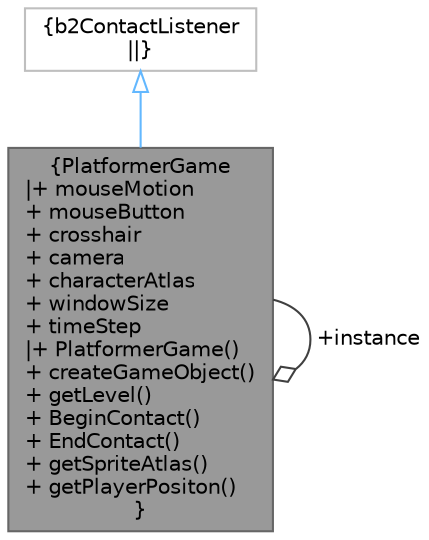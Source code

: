 digraph "PlatformerGame"
{
 // LATEX_PDF_SIZE
  bgcolor="transparent";
  edge [fontname=Helvetica,fontsize=10,labelfontname=Helvetica,labelfontsize=10];
  node [fontname=Helvetica,fontsize=10,shape=box,height=0.2,width=0.4];
  Node1 [label="{PlatformerGame\n|+ mouseMotion\l+ mouseButton\l+ crosshair\l+ camera\l+ characterAtlas\l+ windowSize\l+ timeStep\l|+ PlatformerGame()\l+ createGameObject()\l+ getLevel()\l+ BeginContact()\l+ EndContact()\l+ getSpriteAtlas()\l+ getPlayerPositon()\l}",height=0.2,width=0.4,color="gray40", fillcolor="grey60", style="filled", fontcolor="black",tooltip=" "];
  Node2 -> Node1 [dir="back",color="steelblue1",style="solid",arrowtail="onormal"];
  Node2 [label="{b2ContactListener\n||}",height=0.2,width=0.4,color="grey75", fillcolor="white", style="filled",tooltip=" "];
  Node1 -> Node1 [color="grey25",style="solid",label=" +instance" ,arrowhead="odiamond"];
}
